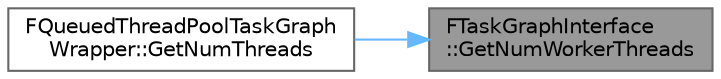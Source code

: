 digraph "FTaskGraphInterface::GetNumWorkerThreads"
{
 // INTERACTIVE_SVG=YES
 // LATEX_PDF_SIZE
  bgcolor="transparent";
  edge [fontname=Helvetica,fontsize=10,labelfontname=Helvetica,labelfontsize=10];
  node [fontname=Helvetica,fontsize=10,shape=box,height=0.2,width=0.4];
  rankdir="RL";
  Node1 [id="Node000001",label="FTaskGraphInterface\l::GetNumWorkerThreads",height=0.2,width=0.4,color="gray40", fillcolor="grey60", style="filled", fontcolor="black",tooltip="Return the number of worker (non-named) threads PER PRIORITY SET."];
  Node1 -> Node2 [id="edge1_Node000001_Node000002",dir="back",color="steelblue1",style="solid",tooltip=" "];
  Node2 [id="Node000002",label="FQueuedThreadPoolTaskGraph\lWrapper::GetNumThreads",height=0.2,width=0.4,color="grey40", fillcolor="white", style="filled",URL="$dc/d90/classFQueuedThreadPoolTaskGraphWrapper.html#ab26db1c983fd076eaa412c9bb1899aaa",tooltip="Get the number of queued threads."];
}
